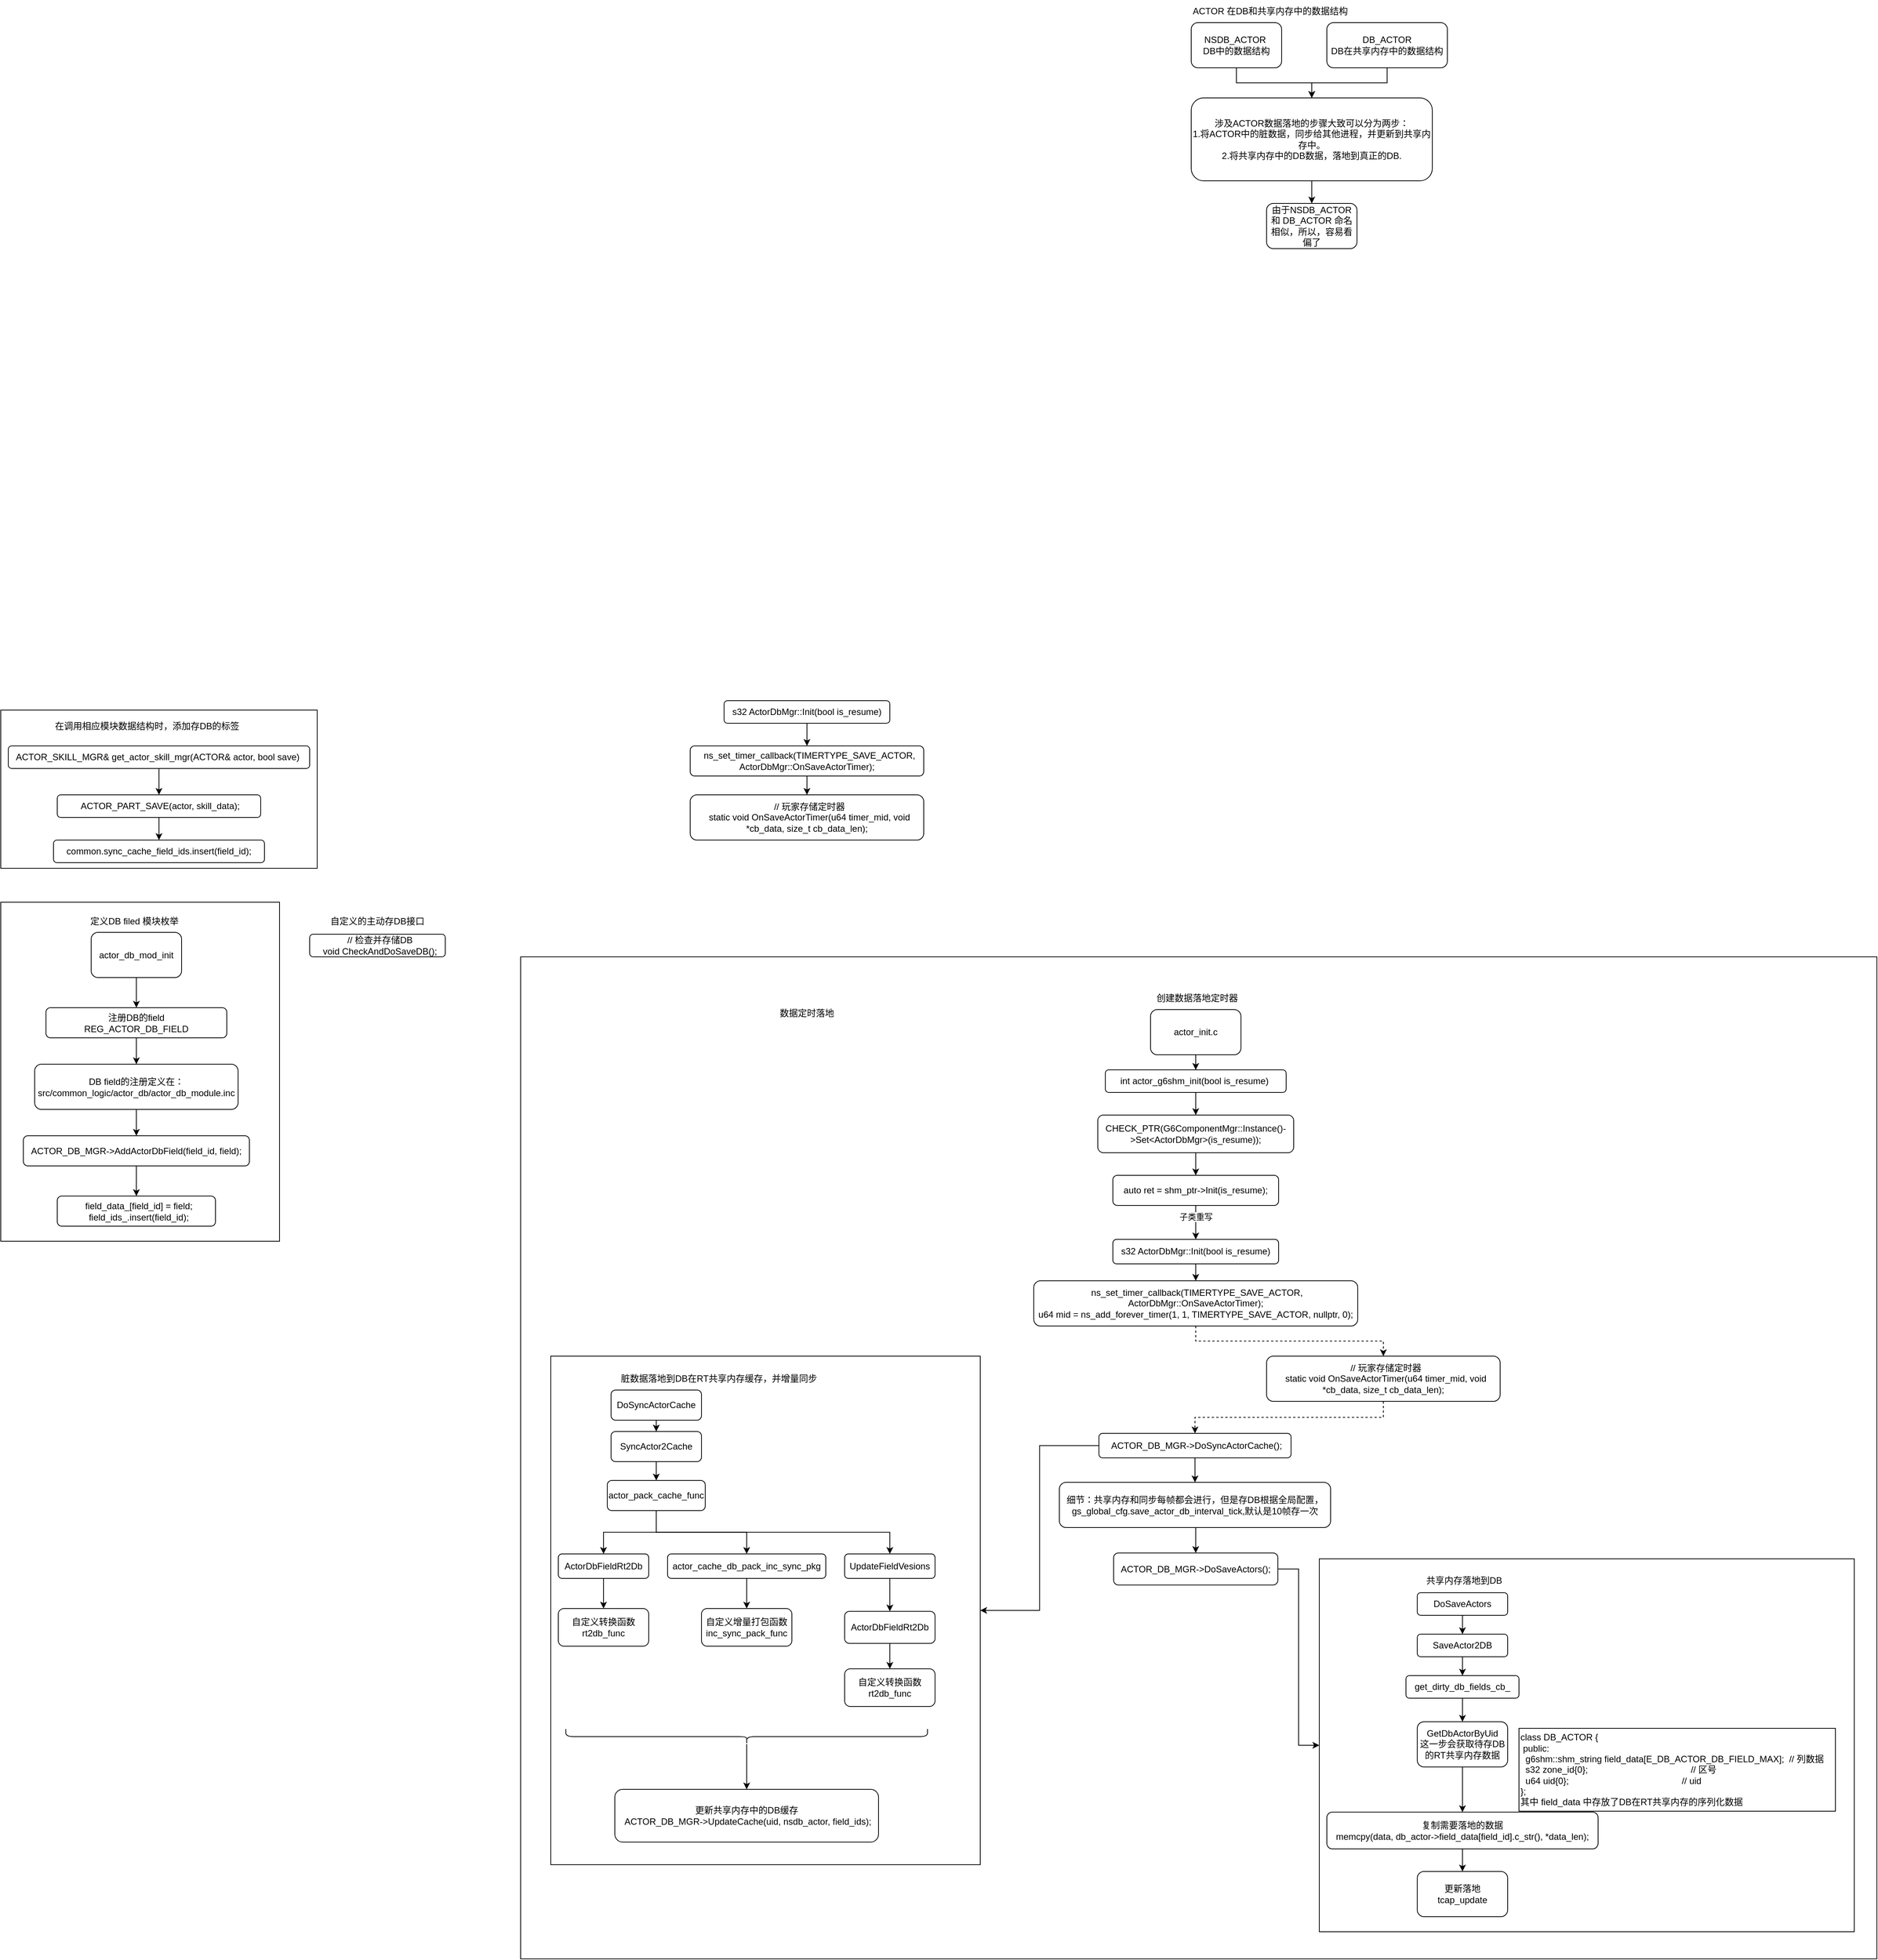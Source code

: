 <mxfile version="26.0.6">
  <diagram name="第 1 页" id="8cFtf-UiOnAKoCmu1fZL">
    <mxGraphModel dx="3736" dy="2714" grid="1" gridSize="10" guides="1" tooltips="1" connect="1" arrows="1" fold="1" page="1" pageScale="1" pageWidth="827" pageHeight="1169" math="0" shadow="0">
      <root>
        <mxCell id="0" />
        <mxCell id="1" parent="0" />
        <mxCell id="C0QmIfeoY1ldJ2bSpZcB-1" value="&lt;div&gt;&amp;nbsp; // 检查并存储DB&lt;/div&gt;&lt;div&gt;&amp;nbsp; void CheckAndDoSaveDB();&lt;/div&gt;" style="rounded=1;whiteSpace=wrap;html=1;" vertex="1" parent="1">
          <mxGeometry x="-200" y="340" width="180" height="30" as="geometry" />
        </mxCell>
        <mxCell id="C0QmIfeoY1ldJ2bSpZcB-2" value="&lt;div&gt;&amp;nbsp; // 玩家存储定时器&lt;/div&gt;&lt;div&gt;&amp;nbsp; static void OnSaveActorTimer(u64 timer_mid, void *cb_data, size_t cb_data_len);&lt;/div&gt;" style="rounded=1;whiteSpace=wrap;html=1;" vertex="1" parent="1">
          <mxGeometry x="305" y="155" width="310" height="60" as="geometry" />
        </mxCell>
        <mxCell id="C0QmIfeoY1ldJ2bSpZcB-91" style="edgeStyle=orthogonalEdgeStyle;rounded=0;orthogonalLoop=1;jettySize=auto;html=1;entryX=0.5;entryY=0;entryDx=0;entryDy=0;" edge="1" parent="1" source="C0QmIfeoY1ldJ2bSpZcB-3" target="C0QmIfeoY1ldJ2bSpZcB-2">
          <mxGeometry relative="1" as="geometry" />
        </mxCell>
        <mxCell id="C0QmIfeoY1ldJ2bSpZcB-3" value="&lt;div&gt;&lt;span style=&quot;background-color: transparent; color: light-dark(rgb(0, 0, 0), rgb(255, 255, 255));&quot;&gt;&amp;nbsp; ns_set_timer_callback(TIMERTYPE_SAVE_ACTOR, ActorDbMgr::OnSaveActorTimer);&lt;/span&gt;&lt;/div&gt;" style="rounded=1;whiteSpace=wrap;html=1;" vertex="1" parent="1">
          <mxGeometry x="305" y="90" width="310" height="40" as="geometry" />
        </mxCell>
        <mxCell id="C0QmIfeoY1ldJ2bSpZcB-90" style="edgeStyle=orthogonalEdgeStyle;rounded=0;orthogonalLoop=1;jettySize=auto;html=1;entryX=0.5;entryY=0;entryDx=0;entryDy=0;" edge="1" parent="1" source="C0QmIfeoY1ldJ2bSpZcB-4" target="C0QmIfeoY1ldJ2bSpZcB-3">
          <mxGeometry relative="1" as="geometry" />
        </mxCell>
        <mxCell id="C0QmIfeoY1ldJ2bSpZcB-4" value="s32 ActorDbMgr::Init(bool is_resume)" style="rounded=1;whiteSpace=wrap;html=1;" vertex="1" parent="1">
          <mxGeometry x="350" y="30" width="220" height="30" as="geometry" />
        </mxCell>
        <mxCell id="C0QmIfeoY1ldJ2bSpZcB-7" value="" style="edgeStyle=orthogonalEdgeStyle;rounded=0;orthogonalLoop=1;jettySize=auto;html=1;" edge="1" parent="1" source="C0QmIfeoY1ldJ2bSpZcB-5" target="C0QmIfeoY1ldJ2bSpZcB-6">
          <mxGeometry relative="1" as="geometry" />
        </mxCell>
        <mxCell id="C0QmIfeoY1ldJ2bSpZcB-5" value="actor_init.c" style="rounded=1;whiteSpace=wrap;html=1;" vertex="1" parent="1">
          <mxGeometry x="916" y="440" width="120" height="60" as="geometry" />
        </mxCell>
        <mxCell id="C0QmIfeoY1ldJ2bSpZcB-9" value="" style="edgeStyle=orthogonalEdgeStyle;rounded=0;orthogonalLoop=1;jettySize=auto;html=1;" edge="1" parent="1" source="C0QmIfeoY1ldJ2bSpZcB-6" target="C0QmIfeoY1ldJ2bSpZcB-8">
          <mxGeometry relative="1" as="geometry" />
        </mxCell>
        <mxCell id="C0QmIfeoY1ldJ2bSpZcB-6" value="int actor_g6shm_init(bool is_resume)&amp;nbsp;" style="whiteSpace=wrap;html=1;rounded=1;" vertex="1" parent="1">
          <mxGeometry x="856" y="520" width="240" height="30" as="geometry" />
        </mxCell>
        <mxCell id="C0QmIfeoY1ldJ2bSpZcB-11" value="" style="edgeStyle=orthogonalEdgeStyle;rounded=0;orthogonalLoop=1;jettySize=auto;html=1;" edge="1" parent="1" source="C0QmIfeoY1ldJ2bSpZcB-8" target="C0QmIfeoY1ldJ2bSpZcB-10">
          <mxGeometry relative="1" as="geometry" />
        </mxCell>
        <mxCell id="C0QmIfeoY1ldJ2bSpZcB-8" value="CHECK_PTR(G6ComponentMgr::Instance()-&amp;gt;Set&amp;lt;ActorDbMgr&amp;gt;(is_resume));" style="whiteSpace=wrap;html=1;rounded=1;" vertex="1" parent="1">
          <mxGeometry x="846" y="580" width="260" height="50" as="geometry" />
        </mxCell>
        <mxCell id="C0QmIfeoY1ldJ2bSpZcB-13" value="" style="edgeStyle=orthogonalEdgeStyle;rounded=0;orthogonalLoop=1;jettySize=auto;html=1;" edge="1" parent="1" source="C0QmIfeoY1ldJ2bSpZcB-10" target="C0QmIfeoY1ldJ2bSpZcB-12">
          <mxGeometry relative="1" as="geometry" />
        </mxCell>
        <mxCell id="C0QmIfeoY1ldJ2bSpZcB-14" value="子类重写" style="edgeLabel;html=1;align=center;verticalAlign=middle;resizable=0;points=[];" vertex="1" connectable="0" parent="C0QmIfeoY1ldJ2bSpZcB-13">
          <mxGeometry x="-0.341" relative="1" as="geometry">
            <mxPoint as="offset" />
          </mxGeometry>
        </mxCell>
        <mxCell id="C0QmIfeoY1ldJ2bSpZcB-10" value="auto ret = shm_ptr-&amp;gt;Init(is_resume);" style="whiteSpace=wrap;html=1;rounded=1;" vertex="1" parent="1">
          <mxGeometry x="866" y="660" width="220" height="40" as="geometry" />
        </mxCell>
        <mxCell id="C0QmIfeoY1ldJ2bSpZcB-16" value="" style="edgeStyle=orthogonalEdgeStyle;rounded=0;orthogonalLoop=1;jettySize=auto;html=1;" edge="1" parent="1" source="C0QmIfeoY1ldJ2bSpZcB-12" target="C0QmIfeoY1ldJ2bSpZcB-15">
          <mxGeometry relative="1" as="geometry" />
        </mxCell>
        <mxCell id="C0QmIfeoY1ldJ2bSpZcB-12" value="s32 ActorDbMgr::Init(bool is_resume)" style="whiteSpace=wrap;html=1;rounded=1;" vertex="1" parent="1">
          <mxGeometry x="866" y="745" width="220" height="32.5" as="geometry" />
        </mxCell>
        <mxCell id="C0QmIfeoY1ldJ2bSpZcB-102" style="edgeStyle=orthogonalEdgeStyle;rounded=0;orthogonalLoop=1;jettySize=auto;html=1;entryX=0.5;entryY=0;entryDx=0;entryDy=0;dashed=1;" edge="1" parent="1" source="C0QmIfeoY1ldJ2bSpZcB-15" target="C0QmIfeoY1ldJ2bSpZcB-101">
          <mxGeometry relative="1" as="geometry" />
        </mxCell>
        <mxCell id="C0QmIfeoY1ldJ2bSpZcB-15" value="&amp;nbsp;ns_set_timer_callback(TIMERTYPE_SAVE_ACTOR, ActorDbMgr::OnSaveActorTimer);&lt;div&gt;u64 mid = ns_add_forever_timer(1, 1, TIMERTYPE_SAVE_ACTOR, nullptr, 0);&lt;/div&gt;" style="whiteSpace=wrap;html=1;rounded=1;" vertex="1" parent="1">
          <mxGeometry x="761" y="800" width="430" height="60" as="geometry" />
        </mxCell>
        <mxCell id="C0QmIfeoY1ldJ2bSpZcB-22" style="edgeStyle=orthogonalEdgeStyle;rounded=0;orthogonalLoop=1;jettySize=auto;html=1;entryX=0.5;entryY=0;entryDx=0;entryDy=0;" edge="1" parent="1" source="C0QmIfeoY1ldJ2bSpZcB-17" target="C0QmIfeoY1ldJ2bSpZcB-21">
          <mxGeometry relative="1" as="geometry" />
        </mxCell>
        <mxCell id="C0QmIfeoY1ldJ2bSpZcB-97" style="edgeStyle=orthogonalEdgeStyle;rounded=0;orthogonalLoop=1;jettySize=auto;html=1;" edge="1" parent="1" source="C0QmIfeoY1ldJ2bSpZcB-17" target="C0QmIfeoY1ldJ2bSpZcB-93">
          <mxGeometry relative="1" as="geometry" />
        </mxCell>
        <mxCell id="C0QmIfeoY1ldJ2bSpZcB-17" value="&amp;nbsp;ACTOR_DB_MGR-&amp;gt;DoSyncActorCache();" style="whiteSpace=wrap;html=1;rounded=1;" vertex="1" parent="1">
          <mxGeometry x="847.5" y="1002.5" width="255" height="32.5" as="geometry" />
        </mxCell>
        <mxCell id="C0QmIfeoY1ldJ2bSpZcB-96" style="edgeStyle=orthogonalEdgeStyle;rounded=0;orthogonalLoop=1;jettySize=auto;html=1;exitX=1;exitY=0.5;exitDx=0;exitDy=0;entryX=0;entryY=0.5;entryDx=0;entryDy=0;" edge="1" parent="1" source="C0QmIfeoY1ldJ2bSpZcB-19" target="C0QmIfeoY1ldJ2bSpZcB-94">
          <mxGeometry relative="1" as="geometry" />
        </mxCell>
        <mxCell id="C0QmIfeoY1ldJ2bSpZcB-19" value="&lt;div&gt;&lt;span style=&quot;background-color: transparent; color: light-dark(rgb(0, 0, 0), rgb(255, 255, 255));&quot;&gt;ACTOR_DB_MGR-&amp;gt;DoSaveActors();&lt;/span&gt;&lt;/div&gt;" style="whiteSpace=wrap;html=1;rounded=1;" vertex="1" parent="1">
          <mxGeometry x="867" y="1161.25" width="218" height="42.5" as="geometry" />
        </mxCell>
        <mxCell id="C0QmIfeoY1ldJ2bSpZcB-23" style="edgeStyle=orthogonalEdgeStyle;rounded=0;orthogonalLoop=1;jettySize=auto;html=1;exitX=0.5;exitY=1;exitDx=0;exitDy=0;entryX=0.5;entryY=0;entryDx=0;entryDy=0;" edge="1" parent="1" source="C0QmIfeoY1ldJ2bSpZcB-21" target="C0QmIfeoY1ldJ2bSpZcB-19">
          <mxGeometry relative="1" as="geometry" />
        </mxCell>
        <mxCell id="C0QmIfeoY1ldJ2bSpZcB-21" value="细节：共享内存和同步每帧都会进行，但是存DB根据全局配置，gs_global_cfg.save_actor_db_interval_tick,默认是10帧存一次" style="rounded=1;whiteSpace=wrap;html=1;" vertex="1" parent="1">
          <mxGeometry x="795" y="1067.5" width="360" height="60" as="geometry" />
        </mxCell>
        <mxCell id="C0QmIfeoY1ldJ2bSpZcB-27" value="" style="edgeStyle=orthogonalEdgeStyle;rounded=0;orthogonalLoop=1;jettySize=auto;html=1;" edge="1" parent="1" source="C0QmIfeoY1ldJ2bSpZcB-24" target="C0QmIfeoY1ldJ2bSpZcB-26">
          <mxGeometry relative="1" as="geometry" />
        </mxCell>
        <mxCell id="C0QmIfeoY1ldJ2bSpZcB-24" value="DoSyncActorCache" style="rounded=1;whiteSpace=wrap;html=1;" vertex="1" parent="1">
          <mxGeometry x="200" y="945" width="120" height="40" as="geometry" />
        </mxCell>
        <mxCell id="C0QmIfeoY1ldJ2bSpZcB-47" value="" style="edgeStyle=orthogonalEdgeStyle;rounded=0;orthogonalLoop=1;jettySize=auto;html=1;" edge="1" parent="1" source="C0QmIfeoY1ldJ2bSpZcB-25" target="C0QmIfeoY1ldJ2bSpZcB-46">
          <mxGeometry relative="1" as="geometry" />
        </mxCell>
        <mxCell id="C0QmIfeoY1ldJ2bSpZcB-25" value="DoSaveActors" style="rounded=1;whiteSpace=wrap;html=1;" vertex="1" parent="1">
          <mxGeometry x="1270" y="1214" width="120" height="30" as="geometry" />
        </mxCell>
        <mxCell id="C0QmIfeoY1ldJ2bSpZcB-29" value="" style="edgeStyle=orthogonalEdgeStyle;rounded=0;orthogonalLoop=1;jettySize=auto;html=1;" edge="1" parent="1" source="C0QmIfeoY1ldJ2bSpZcB-26" target="C0QmIfeoY1ldJ2bSpZcB-28">
          <mxGeometry relative="1" as="geometry" />
        </mxCell>
        <mxCell id="C0QmIfeoY1ldJ2bSpZcB-26" value="SyncActor2Cache" style="whiteSpace=wrap;html=1;rounded=1;" vertex="1" parent="1">
          <mxGeometry x="200" y="1000" width="120" height="40" as="geometry" />
        </mxCell>
        <mxCell id="C0QmIfeoY1ldJ2bSpZcB-31" value="" style="edgeStyle=orthogonalEdgeStyle;rounded=0;orthogonalLoop=1;jettySize=auto;html=1;" edge="1" parent="1" source="C0QmIfeoY1ldJ2bSpZcB-28" target="C0QmIfeoY1ldJ2bSpZcB-30">
          <mxGeometry relative="1" as="geometry" />
        </mxCell>
        <mxCell id="C0QmIfeoY1ldJ2bSpZcB-43" style="edgeStyle=orthogonalEdgeStyle;rounded=0;orthogonalLoop=1;jettySize=auto;html=1;entryX=0.5;entryY=0;entryDx=0;entryDy=0;" edge="1" parent="1" source="C0QmIfeoY1ldJ2bSpZcB-28" target="C0QmIfeoY1ldJ2bSpZcB-32">
          <mxGeometry relative="1" as="geometry" />
        </mxCell>
        <mxCell id="C0QmIfeoY1ldJ2bSpZcB-44" style="edgeStyle=orthogonalEdgeStyle;rounded=0;orthogonalLoop=1;jettySize=auto;html=1;exitX=0.5;exitY=1;exitDx=0;exitDy=0;" edge="1" parent="1" source="C0QmIfeoY1ldJ2bSpZcB-28" target="C0QmIfeoY1ldJ2bSpZcB-38">
          <mxGeometry relative="1" as="geometry" />
        </mxCell>
        <mxCell id="C0QmIfeoY1ldJ2bSpZcB-28" value="actor_pack_cache_func" style="whiteSpace=wrap;html=1;rounded=1;" vertex="1" parent="1">
          <mxGeometry x="195" y="1065" width="130" height="40" as="geometry" />
        </mxCell>
        <mxCell id="C0QmIfeoY1ldJ2bSpZcB-37" value="" style="edgeStyle=orthogonalEdgeStyle;rounded=0;orthogonalLoop=1;jettySize=auto;html=1;" edge="1" parent="1" source="C0QmIfeoY1ldJ2bSpZcB-30" target="C0QmIfeoY1ldJ2bSpZcB-36">
          <mxGeometry relative="1" as="geometry" />
        </mxCell>
        <mxCell id="C0QmIfeoY1ldJ2bSpZcB-30" value="ActorDbFieldRt2Db" style="whiteSpace=wrap;html=1;rounded=1;" vertex="1" parent="1">
          <mxGeometry x="130" y="1162.5" width="120" height="32.5" as="geometry" />
        </mxCell>
        <mxCell id="C0QmIfeoY1ldJ2bSpZcB-35" value="" style="edgeStyle=orthogonalEdgeStyle;rounded=0;orthogonalLoop=1;jettySize=auto;html=1;" edge="1" parent="1" source="C0QmIfeoY1ldJ2bSpZcB-32" target="C0QmIfeoY1ldJ2bSpZcB-34">
          <mxGeometry relative="1" as="geometry" />
        </mxCell>
        <mxCell id="C0QmIfeoY1ldJ2bSpZcB-32" value="actor_cache_db_pack_inc_sync_pkg" style="whiteSpace=wrap;html=1;rounded=1;" vertex="1" parent="1">
          <mxGeometry x="275" y="1162.5" width="210" height="32.5" as="geometry" />
        </mxCell>
        <mxCell id="C0QmIfeoY1ldJ2bSpZcB-34" value="&lt;div&gt;自定义增量打包函数&lt;/div&gt;inc_sync_pack_func" style="whiteSpace=wrap;html=1;rounded=1;" vertex="1" parent="1">
          <mxGeometry x="320" y="1235" width="120" height="50" as="geometry" />
        </mxCell>
        <mxCell id="C0QmIfeoY1ldJ2bSpZcB-36" value="&lt;div&gt;自定义转换函数&lt;/div&gt;rt2db_func" style="whiteSpace=wrap;html=1;rounded=1;" vertex="1" parent="1">
          <mxGeometry x="130" y="1235" width="120" height="50" as="geometry" />
        </mxCell>
        <mxCell id="C0QmIfeoY1ldJ2bSpZcB-40" value="" style="edgeStyle=orthogonalEdgeStyle;rounded=0;orthogonalLoop=1;jettySize=auto;html=1;" edge="1" parent="1" source="C0QmIfeoY1ldJ2bSpZcB-38" target="C0QmIfeoY1ldJ2bSpZcB-39">
          <mxGeometry relative="1" as="geometry" />
        </mxCell>
        <mxCell id="C0QmIfeoY1ldJ2bSpZcB-38" value="UpdateFieldVesions" style="rounded=1;whiteSpace=wrap;html=1;" vertex="1" parent="1">
          <mxGeometry x="510" y="1162.5" width="120" height="32.5" as="geometry" />
        </mxCell>
        <mxCell id="C0QmIfeoY1ldJ2bSpZcB-42" value="" style="edgeStyle=orthogonalEdgeStyle;rounded=0;orthogonalLoop=1;jettySize=auto;html=1;" edge="1" parent="1" source="C0QmIfeoY1ldJ2bSpZcB-39" target="C0QmIfeoY1ldJ2bSpZcB-41">
          <mxGeometry relative="1" as="geometry" />
        </mxCell>
        <mxCell id="C0QmIfeoY1ldJ2bSpZcB-39" value="ActorDbFieldRt2Db" style="whiteSpace=wrap;html=1;rounded=1;" vertex="1" parent="1">
          <mxGeometry x="510" y="1238.75" width="120" height="42.5" as="geometry" />
        </mxCell>
        <mxCell id="C0QmIfeoY1ldJ2bSpZcB-41" value="&lt;div&gt;自定义转换函数&lt;/div&gt;rt2db_func" style="whiteSpace=wrap;html=1;rounded=1;" vertex="1" parent="1">
          <mxGeometry x="510" y="1315" width="120" height="50" as="geometry" />
        </mxCell>
        <mxCell id="C0QmIfeoY1ldJ2bSpZcB-45" value="脏数据落地到DB在RT共享内存缓存，并增量同步&amp;nbsp;" style="text;html=1;align=center;verticalAlign=middle;whiteSpace=wrap;rounded=0;" vertex="1" parent="1">
          <mxGeometry x="200" y="915" width="290" height="30" as="geometry" />
        </mxCell>
        <mxCell id="C0QmIfeoY1ldJ2bSpZcB-49" value="" style="edgeStyle=orthogonalEdgeStyle;rounded=0;orthogonalLoop=1;jettySize=auto;html=1;" edge="1" parent="1" source="C0QmIfeoY1ldJ2bSpZcB-46" target="C0QmIfeoY1ldJ2bSpZcB-48">
          <mxGeometry relative="1" as="geometry" />
        </mxCell>
        <mxCell id="C0QmIfeoY1ldJ2bSpZcB-46" value="SaveActor2DB" style="whiteSpace=wrap;html=1;rounded=1;" vertex="1" parent="1">
          <mxGeometry x="1270" y="1269" width="120" height="30" as="geometry" />
        </mxCell>
        <mxCell id="C0QmIfeoY1ldJ2bSpZcB-51" value="" style="edgeStyle=orthogonalEdgeStyle;rounded=0;orthogonalLoop=1;jettySize=auto;html=1;" edge="1" parent="1" source="C0QmIfeoY1ldJ2bSpZcB-48" target="C0QmIfeoY1ldJ2bSpZcB-50">
          <mxGeometry relative="1" as="geometry" />
        </mxCell>
        <mxCell id="C0QmIfeoY1ldJ2bSpZcB-48" value="get_dirty_db_fields_cb_" style="whiteSpace=wrap;html=1;rounded=1;" vertex="1" parent="1">
          <mxGeometry x="1255" y="1324" width="150" height="30" as="geometry" />
        </mxCell>
        <mxCell id="C0QmIfeoY1ldJ2bSpZcB-53" value="" style="edgeStyle=orthogonalEdgeStyle;rounded=0;orthogonalLoop=1;jettySize=auto;html=1;" edge="1" parent="1" source="C0QmIfeoY1ldJ2bSpZcB-50" target="C0QmIfeoY1ldJ2bSpZcB-52">
          <mxGeometry relative="1" as="geometry" />
        </mxCell>
        <mxCell id="C0QmIfeoY1ldJ2bSpZcB-50" value="GetDbActorByUid&lt;div&gt;这一步会获取待存DB的RT共享内存数据&lt;/div&gt;" style="whiteSpace=wrap;html=1;rounded=1;" vertex="1" parent="1">
          <mxGeometry x="1270" y="1385.25" width="120" height="60" as="geometry" />
        </mxCell>
        <mxCell id="C0QmIfeoY1ldJ2bSpZcB-55" value="" style="edgeStyle=orthogonalEdgeStyle;rounded=0;orthogonalLoop=1;jettySize=auto;html=1;" edge="1" parent="1" source="C0QmIfeoY1ldJ2bSpZcB-52" target="C0QmIfeoY1ldJ2bSpZcB-54">
          <mxGeometry relative="1" as="geometry" />
        </mxCell>
        <mxCell id="C0QmIfeoY1ldJ2bSpZcB-52" value="&lt;div&gt;复制需要落地的数据&lt;/div&gt;memcpy(data, db_actor-&amp;gt;field_data[field_id].c_str(), *data_len);" style="whiteSpace=wrap;html=1;rounded=1;" vertex="1" parent="1">
          <mxGeometry x="1150" y="1505.25" width="360" height="48.75" as="geometry" />
        </mxCell>
        <mxCell id="C0QmIfeoY1ldJ2bSpZcB-54" value="&lt;div&gt;更新落地&lt;/div&gt;tcap_update" style="whiteSpace=wrap;html=1;rounded=1;" vertex="1" parent="1">
          <mxGeometry x="1270" y="1584" width="120" height="60" as="geometry" />
        </mxCell>
        <mxCell id="C0QmIfeoY1ldJ2bSpZcB-56" value="&lt;div&gt;class DB_ACTOR {&lt;/div&gt;&lt;div&gt;&amp;nbsp;public:&lt;/div&gt;&lt;div&gt;&amp;nbsp; g6shm::shm_string field_data[E_DB_ACTOR_DB_FIELD_MAX];&amp;nbsp; // 列数据&lt;/div&gt;&lt;div&gt;&amp;nbsp; s32 zone_id{0};&amp;nbsp; &amp;nbsp; &amp;nbsp; &amp;nbsp; &amp;nbsp; &amp;nbsp; &amp;nbsp; &amp;nbsp; &amp;nbsp; &amp;nbsp; &amp;nbsp; &amp;nbsp; &amp;nbsp; &amp;nbsp; &amp;nbsp; &amp;nbsp; &amp;nbsp; &amp;nbsp; &amp;nbsp; &amp;nbsp; &amp;nbsp;// 区号&lt;/div&gt;&lt;div&gt;&amp;nbsp; u64 uid{0};&amp;nbsp; &amp;nbsp; &amp;nbsp; &amp;nbsp; &amp;nbsp; &amp;nbsp; &amp;nbsp; &amp;nbsp; &amp;nbsp; &amp;nbsp; &amp;nbsp; &amp;nbsp; &amp;nbsp; &amp;nbsp; &amp;nbsp; &amp;nbsp; &amp;nbsp; &amp;nbsp; &amp;nbsp; &amp;nbsp; &amp;nbsp; &amp;nbsp; &amp;nbsp;// uid&lt;/div&gt;&lt;div&gt;};&lt;/div&gt;&lt;div&gt;其中 field_data 中存放了DB在RT共享内存的序列化数据&lt;/div&gt;" style="rounded=0;whiteSpace=wrap;html=1;align=left;" vertex="1" parent="1">
          <mxGeometry x="1405" y="1394" width="420" height="110" as="geometry" />
        </mxCell>
        <mxCell id="C0QmIfeoY1ldJ2bSpZcB-57" value="&lt;div&gt;更新共享内存中的DB缓存&lt;/div&gt;&amp;nbsp;ACTOR_DB_MGR-&amp;gt;UpdateCache(uid, nsdb_actor, field_ids);" style="rounded=1;whiteSpace=wrap;html=1;" vertex="1" parent="1">
          <mxGeometry x="205" y="1475" width="350" height="70" as="geometry" />
        </mxCell>
        <mxCell id="C0QmIfeoY1ldJ2bSpZcB-60" style="edgeStyle=orthogonalEdgeStyle;rounded=0;orthogonalLoop=1;jettySize=auto;html=1;entryX=0.5;entryY=0;entryDx=0;entryDy=0;" edge="1" parent="1" source="C0QmIfeoY1ldJ2bSpZcB-58" target="C0QmIfeoY1ldJ2bSpZcB-57">
          <mxGeometry relative="1" as="geometry" />
        </mxCell>
        <mxCell id="C0QmIfeoY1ldJ2bSpZcB-58" value="" style="shape=curlyBracket;whiteSpace=wrap;html=1;rounded=1;flipH=1;labelPosition=right;verticalLabelPosition=middle;align=left;verticalAlign=middle;direction=north;" vertex="1" parent="1">
          <mxGeometry x="140" y="1395" width="480" height="20" as="geometry" />
        </mxCell>
        <mxCell id="C0QmIfeoY1ldJ2bSpZcB-61" value="ACTOR 在DB和共享内存中的数据结构" style="text;html=1;align=center;verticalAlign=middle;whiteSpace=wrap;rounded=0;" vertex="1" parent="1">
          <mxGeometry x="960" y="-900" width="230" height="30" as="geometry" />
        </mxCell>
        <mxCell id="C0QmIfeoY1ldJ2bSpZcB-65" style="edgeStyle=orthogonalEdgeStyle;rounded=0;orthogonalLoop=1;jettySize=auto;html=1;exitX=0.5;exitY=1;exitDx=0;exitDy=0;" edge="1" parent="1" source="C0QmIfeoY1ldJ2bSpZcB-62" target="C0QmIfeoY1ldJ2bSpZcB-64">
          <mxGeometry relative="1" as="geometry" />
        </mxCell>
        <mxCell id="C0QmIfeoY1ldJ2bSpZcB-62" value="NSDB_ACTOR&amp;nbsp;&lt;div&gt;DB中的数据结构&lt;/div&gt;" style="rounded=1;whiteSpace=wrap;html=1;" vertex="1" parent="1">
          <mxGeometry x="970" y="-870" width="120" height="60" as="geometry" />
        </mxCell>
        <mxCell id="C0QmIfeoY1ldJ2bSpZcB-66" style="edgeStyle=orthogonalEdgeStyle;rounded=0;orthogonalLoop=1;jettySize=auto;html=1;entryX=0.5;entryY=0;entryDx=0;entryDy=0;" edge="1" parent="1" source="C0QmIfeoY1ldJ2bSpZcB-63" target="C0QmIfeoY1ldJ2bSpZcB-64">
          <mxGeometry relative="1" as="geometry" />
        </mxCell>
        <mxCell id="C0QmIfeoY1ldJ2bSpZcB-63" value="DB_ACTOR&lt;div&gt;DB在共享内存中的数据结构&lt;/div&gt;" style="rounded=1;whiteSpace=wrap;html=1;" vertex="1" parent="1">
          <mxGeometry x="1150" y="-870" width="160" height="60" as="geometry" />
        </mxCell>
        <mxCell id="C0QmIfeoY1ldJ2bSpZcB-68" style="edgeStyle=orthogonalEdgeStyle;rounded=0;orthogonalLoop=1;jettySize=auto;html=1;entryX=0.5;entryY=0;entryDx=0;entryDy=0;" edge="1" parent="1" source="C0QmIfeoY1ldJ2bSpZcB-64" target="C0QmIfeoY1ldJ2bSpZcB-67">
          <mxGeometry relative="1" as="geometry" />
        </mxCell>
        <mxCell id="C0QmIfeoY1ldJ2bSpZcB-64" value="涉及ACTOR数据落地的步骤大致可以分为两步：&lt;div&gt;1.将ACTOR中的脏数据，同步给其他进程，并更新到共享内存中。&lt;/div&gt;&lt;div&gt;2.将共享内存中的DB数据，落地到真正的DB.&lt;/div&gt;" style="rounded=1;whiteSpace=wrap;html=1;" vertex="1" parent="1">
          <mxGeometry x="970" y="-770" width="320" height="110" as="geometry" />
        </mxCell>
        <mxCell id="C0QmIfeoY1ldJ2bSpZcB-67" value="由于NSDB_ACTOR 和 DB_ACTOR 命名相似，所以，容易看偏了" style="rounded=1;whiteSpace=wrap;html=1;" vertex="1" parent="1">
          <mxGeometry x="1070" y="-630" width="120" height="60" as="geometry" />
        </mxCell>
        <mxCell id="C0QmIfeoY1ldJ2bSpZcB-69" value="&lt;div style=&quot;text-align: center;&quot;&gt;&lt;span style=&quot;background-color: transparent; color: light-dark(rgb(0, 0, 0), rgb(255, 255, 255));&quot;&gt;共享内存落地到DB&lt;/span&gt;&lt;/div&gt;" style="text;whiteSpace=wrap;html=1;" vertex="1" parent="1">
          <mxGeometry x="1280" y="1184" width="300" height="40" as="geometry" />
        </mxCell>
        <mxCell id="C0QmIfeoY1ldJ2bSpZcB-72" value="" style="edgeStyle=orthogonalEdgeStyle;rounded=0;orthogonalLoop=1;jettySize=auto;html=1;" edge="1" parent="1" source="C0QmIfeoY1ldJ2bSpZcB-70" target="C0QmIfeoY1ldJ2bSpZcB-71">
          <mxGeometry relative="1" as="geometry" />
        </mxCell>
        <mxCell id="C0QmIfeoY1ldJ2bSpZcB-70" value="&lt;div&gt;注册DB的field&lt;/div&gt;REG_ACTOR_DB_FIELD" style="rounded=1;whiteSpace=wrap;html=1;" vertex="1" parent="1">
          <mxGeometry x="-550" y="437.5" width="240" height="40" as="geometry" />
        </mxCell>
        <mxCell id="C0QmIfeoY1ldJ2bSpZcB-76" value="" style="edgeStyle=orthogonalEdgeStyle;rounded=0;orthogonalLoop=1;jettySize=auto;html=1;" edge="1" parent="1" source="C0QmIfeoY1ldJ2bSpZcB-71" target="C0QmIfeoY1ldJ2bSpZcB-75">
          <mxGeometry relative="1" as="geometry" />
        </mxCell>
        <mxCell id="C0QmIfeoY1ldJ2bSpZcB-71" value="DB field的注册定义在：&lt;div&gt;src/common_logic/actor_db/actor_db_module.inc&lt;/div&gt;" style="whiteSpace=wrap;html=1;rounded=1;" vertex="1" parent="1">
          <mxGeometry x="-565" y="512.5" width="270" height="60" as="geometry" />
        </mxCell>
        <mxCell id="C0QmIfeoY1ldJ2bSpZcB-74" style="edgeStyle=orthogonalEdgeStyle;rounded=0;orthogonalLoop=1;jettySize=auto;html=1;entryX=0.5;entryY=0;entryDx=0;entryDy=0;" edge="1" parent="1" source="C0QmIfeoY1ldJ2bSpZcB-73" target="C0QmIfeoY1ldJ2bSpZcB-70">
          <mxGeometry relative="1" as="geometry" />
        </mxCell>
        <mxCell id="C0QmIfeoY1ldJ2bSpZcB-73" value="actor_db_mod_init" style="rounded=1;whiteSpace=wrap;html=1;" vertex="1" parent="1">
          <mxGeometry x="-490" y="337.5" width="120" height="60" as="geometry" />
        </mxCell>
        <mxCell id="C0QmIfeoY1ldJ2bSpZcB-78" value="" style="edgeStyle=orthogonalEdgeStyle;rounded=0;orthogonalLoop=1;jettySize=auto;html=1;" edge="1" parent="1" source="C0QmIfeoY1ldJ2bSpZcB-75" target="C0QmIfeoY1ldJ2bSpZcB-77">
          <mxGeometry relative="1" as="geometry" />
        </mxCell>
        <mxCell id="C0QmIfeoY1ldJ2bSpZcB-75" value="ACTOR_DB_MGR-&amp;gt;AddActorDbField(field_id, field);" style="whiteSpace=wrap;html=1;rounded=1;" vertex="1" parent="1">
          <mxGeometry x="-580" y="607.5" width="300" height="40" as="geometry" />
        </mxCell>
        <mxCell id="C0QmIfeoY1ldJ2bSpZcB-77" value="&lt;div&gt;&amp;nbsp; field_data_[field_id] = field;&lt;/div&gt;&lt;div&gt;&amp;nbsp; field_ids_.insert(field_id);&lt;/div&gt;" style="whiteSpace=wrap;html=1;rounded=1;" vertex="1" parent="1">
          <mxGeometry x="-535" y="687.5" width="210" height="40" as="geometry" />
        </mxCell>
        <mxCell id="C0QmIfeoY1ldJ2bSpZcB-82" value="" style="edgeStyle=orthogonalEdgeStyle;rounded=0;orthogonalLoop=1;jettySize=auto;html=1;" edge="1" parent="1" source="C0QmIfeoY1ldJ2bSpZcB-80" target="C0QmIfeoY1ldJ2bSpZcB-81">
          <mxGeometry relative="1" as="geometry" />
        </mxCell>
        <mxCell id="C0QmIfeoY1ldJ2bSpZcB-80" value="ACTOR_SKILL_MGR&amp;amp; get_actor_skill_mgr(ACTOR&amp;amp; actor, bool save)&amp;nbsp;" style="rounded=1;whiteSpace=wrap;html=1;" vertex="1" parent="1">
          <mxGeometry x="-600" y="90" width="400" height="30" as="geometry" />
        </mxCell>
        <mxCell id="C0QmIfeoY1ldJ2bSpZcB-84" value="" style="edgeStyle=orthogonalEdgeStyle;rounded=0;orthogonalLoop=1;jettySize=auto;html=1;" edge="1" parent="1" source="C0QmIfeoY1ldJ2bSpZcB-81" target="C0QmIfeoY1ldJ2bSpZcB-83">
          <mxGeometry relative="1" as="geometry" />
        </mxCell>
        <mxCell id="C0QmIfeoY1ldJ2bSpZcB-81" value="&amp;nbsp;ACTOR_PART_SAVE(actor, skill_data);" style="whiteSpace=wrap;html=1;rounded=1;" vertex="1" parent="1">
          <mxGeometry x="-535" y="155" width="270" height="30" as="geometry" />
        </mxCell>
        <mxCell id="C0QmIfeoY1ldJ2bSpZcB-83" value="common.sync_cache_field_ids.insert(field_id);" style="whiteSpace=wrap;html=1;rounded=1;" vertex="1" parent="1">
          <mxGeometry x="-540" y="215" width="280" height="30" as="geometry" />
        </mxCell>
        <mxCell id="C0QmIfeoY1ldJ2bSpZcB-85" value="&lt;span style=&quot;color: rgb(0, 0, 0); font-family: Helvetica; font-size: 12px; font-style: normal; font-variant-ligatures: normal; font-variant-caps: normal; font-weight: 400; letter-spacing: normal; orphans: 2; text-align: center; text-indent: 0px; text-transform: none; widows: 2; word-spacing: 0px; -webkit-text-stroke-width: 0px; white-space: normal; background-color: rgb(251, 251, 251); text-decoration-thickness: initial; text-decoration-style: initial; text-decoration-color: initial; float: none; display: inline !important;&quot;&gt;在调用相应模块数据结构时，添加存DB的标签&lt;/span&gt;" style="text;whiteSpace=wrap;html=1;" vertex="1" parent="1">
          <mxGeometry x="-540" y="50" width="275" height="40" as="geometry" />
        </mxCell>
        <mxCell id="C0QmIfeoY1ldJ2bSpZcB-86" value="定义DB filed 模块枚举" style="text;html=1;align=center;verticalAlign=middle;whiteSpace=wrap;rounded=0;" vertex="1" parent="1">
          <mxGeometry x="-505" y="307.5" width="145" height="30" as="geometry" />
        </mxCell>
        <mxCell id="C0QmIfeoY1ldJ2bSpZcB-87" value="" style="rounded=0;whiteSpace=wrap;html=1;fillColor=none;" vertex="1" parent="1">
          <mxGeometry x="-610" y="42.5" width="420" height="210" as="geometry" />
        </mxCell>
        <mxCell id="C0QmIfeoY1ldJ2bSpZcB-88" value="" style="rounded=0;whiteSpace=wrap;html=1;fillColor=none;" vertex="1" parent="1">
          <mxGeometry x="-610" y="297.5" width="370" height="450" as="geometry" />
        </mxCell>
        <mxCell id="C0QmIfeoY1ldJ2bSpZcB-89" value="自定义的主动存DB接口" style="text;html=1;align=center;verticalAlign=middle;whiteSpace=wrap;rounded=0;" vertex="1" parent="1">
          <mxGeometry x="-175" y="307.5" width="130" height="30" as="geometry" />
        </mxCell>
        <mxCell id="C0QmIfeoY1ldJ2bSpZcB-92" value="创建数据落地定时器" style="text;html=1;align=center;verticalAlign=middle;whiteSpace=wrap;rounded=0;" vertex="1" parent="1">
          <mxGeometry x="920" y="410" width="116" height="30" as="geometry" />
        </mxCell>
        <mxCell id="C0QmIfeoY1ldJ2bSpZcB-93" value="" style="rounded=0;whiteSpace=wrap;html=1;fillColor=none;" vertex="1" parent="1">
          <mxGeometry x="120" y="900" width="570" height="675" as="geometry" />
        </mxCell>
        <mxCell id="C0QmIfeoY1ldJ2bSpZcB-94" value="" style="rounded=0;whiteSpace=wrap;html=1;fillColor=none;" vertex="1" parent="1">
          <mxGeometry x="1140" y="1169" width="710" height="495" as="geometry" />
        </mxCell>
        <mxCell id="C0QmIfeoY1ldJ2bSpZcB-99" value="数据定时落地" style="text;html=1;align=center;verticalAlign=middle;whiteSpace=wrap;rounded=0;" vertex="1" parent="1">
          <mxGeometry x="255" y="430" width="410" height="30" as="geometry" />
        </mxCell>
        <mxCell id="C0QmIfeoY1ldJ2bSpZcB-103" style="edgeStyle=orthogonalEdgeStyle;rounded=0;orthogonalLoop=1;jettySize=auto;html=1;entryX=0.5;entryY=0;entryDx=0;entryDy=0;dashed=1;" edge="1" parent="1" source="C0QmIfeoY1ldJ2bSpZcB-101" target="C0QmIfeoY1ldJ2bSpZcB-17">
          <mxGeometry relative="1" as="geometry" />
        </mxCell>
        <mxCell id="C0QmIfeoY1ldJ2bSpZcB-101" value="&lt;div&gt;&amp;nbsp; // 玩家存储定时器&lt;/div&gt;&lt;div&gt;&amp;nbsp; static void OnSaveActorTimer(u64 timer_mid, void *cb_data, size_t cb_data_len);&lt;/div&gt;" style="rounded=1;whiteSpace=wrap;html=1;" vertex="1" parent="1">
          <mxGeometry x="1070" y="900" width="310" height="60" as="geometry" />
        </mxCell>
        <mxCell id="C0QmIfeoY1ldJ2bSpZcB-104" value="" style="rounded=0;whiteSpace=wrap;html=1;fillColor=none;" vertex="1" parent="1">
          <mxGeometry x="80" y="370" width="1800" height="1330" as="geometry" />
        </mxCell>
      </root>
    </mxGraphModel>
  </diagram>
</mxfile>
